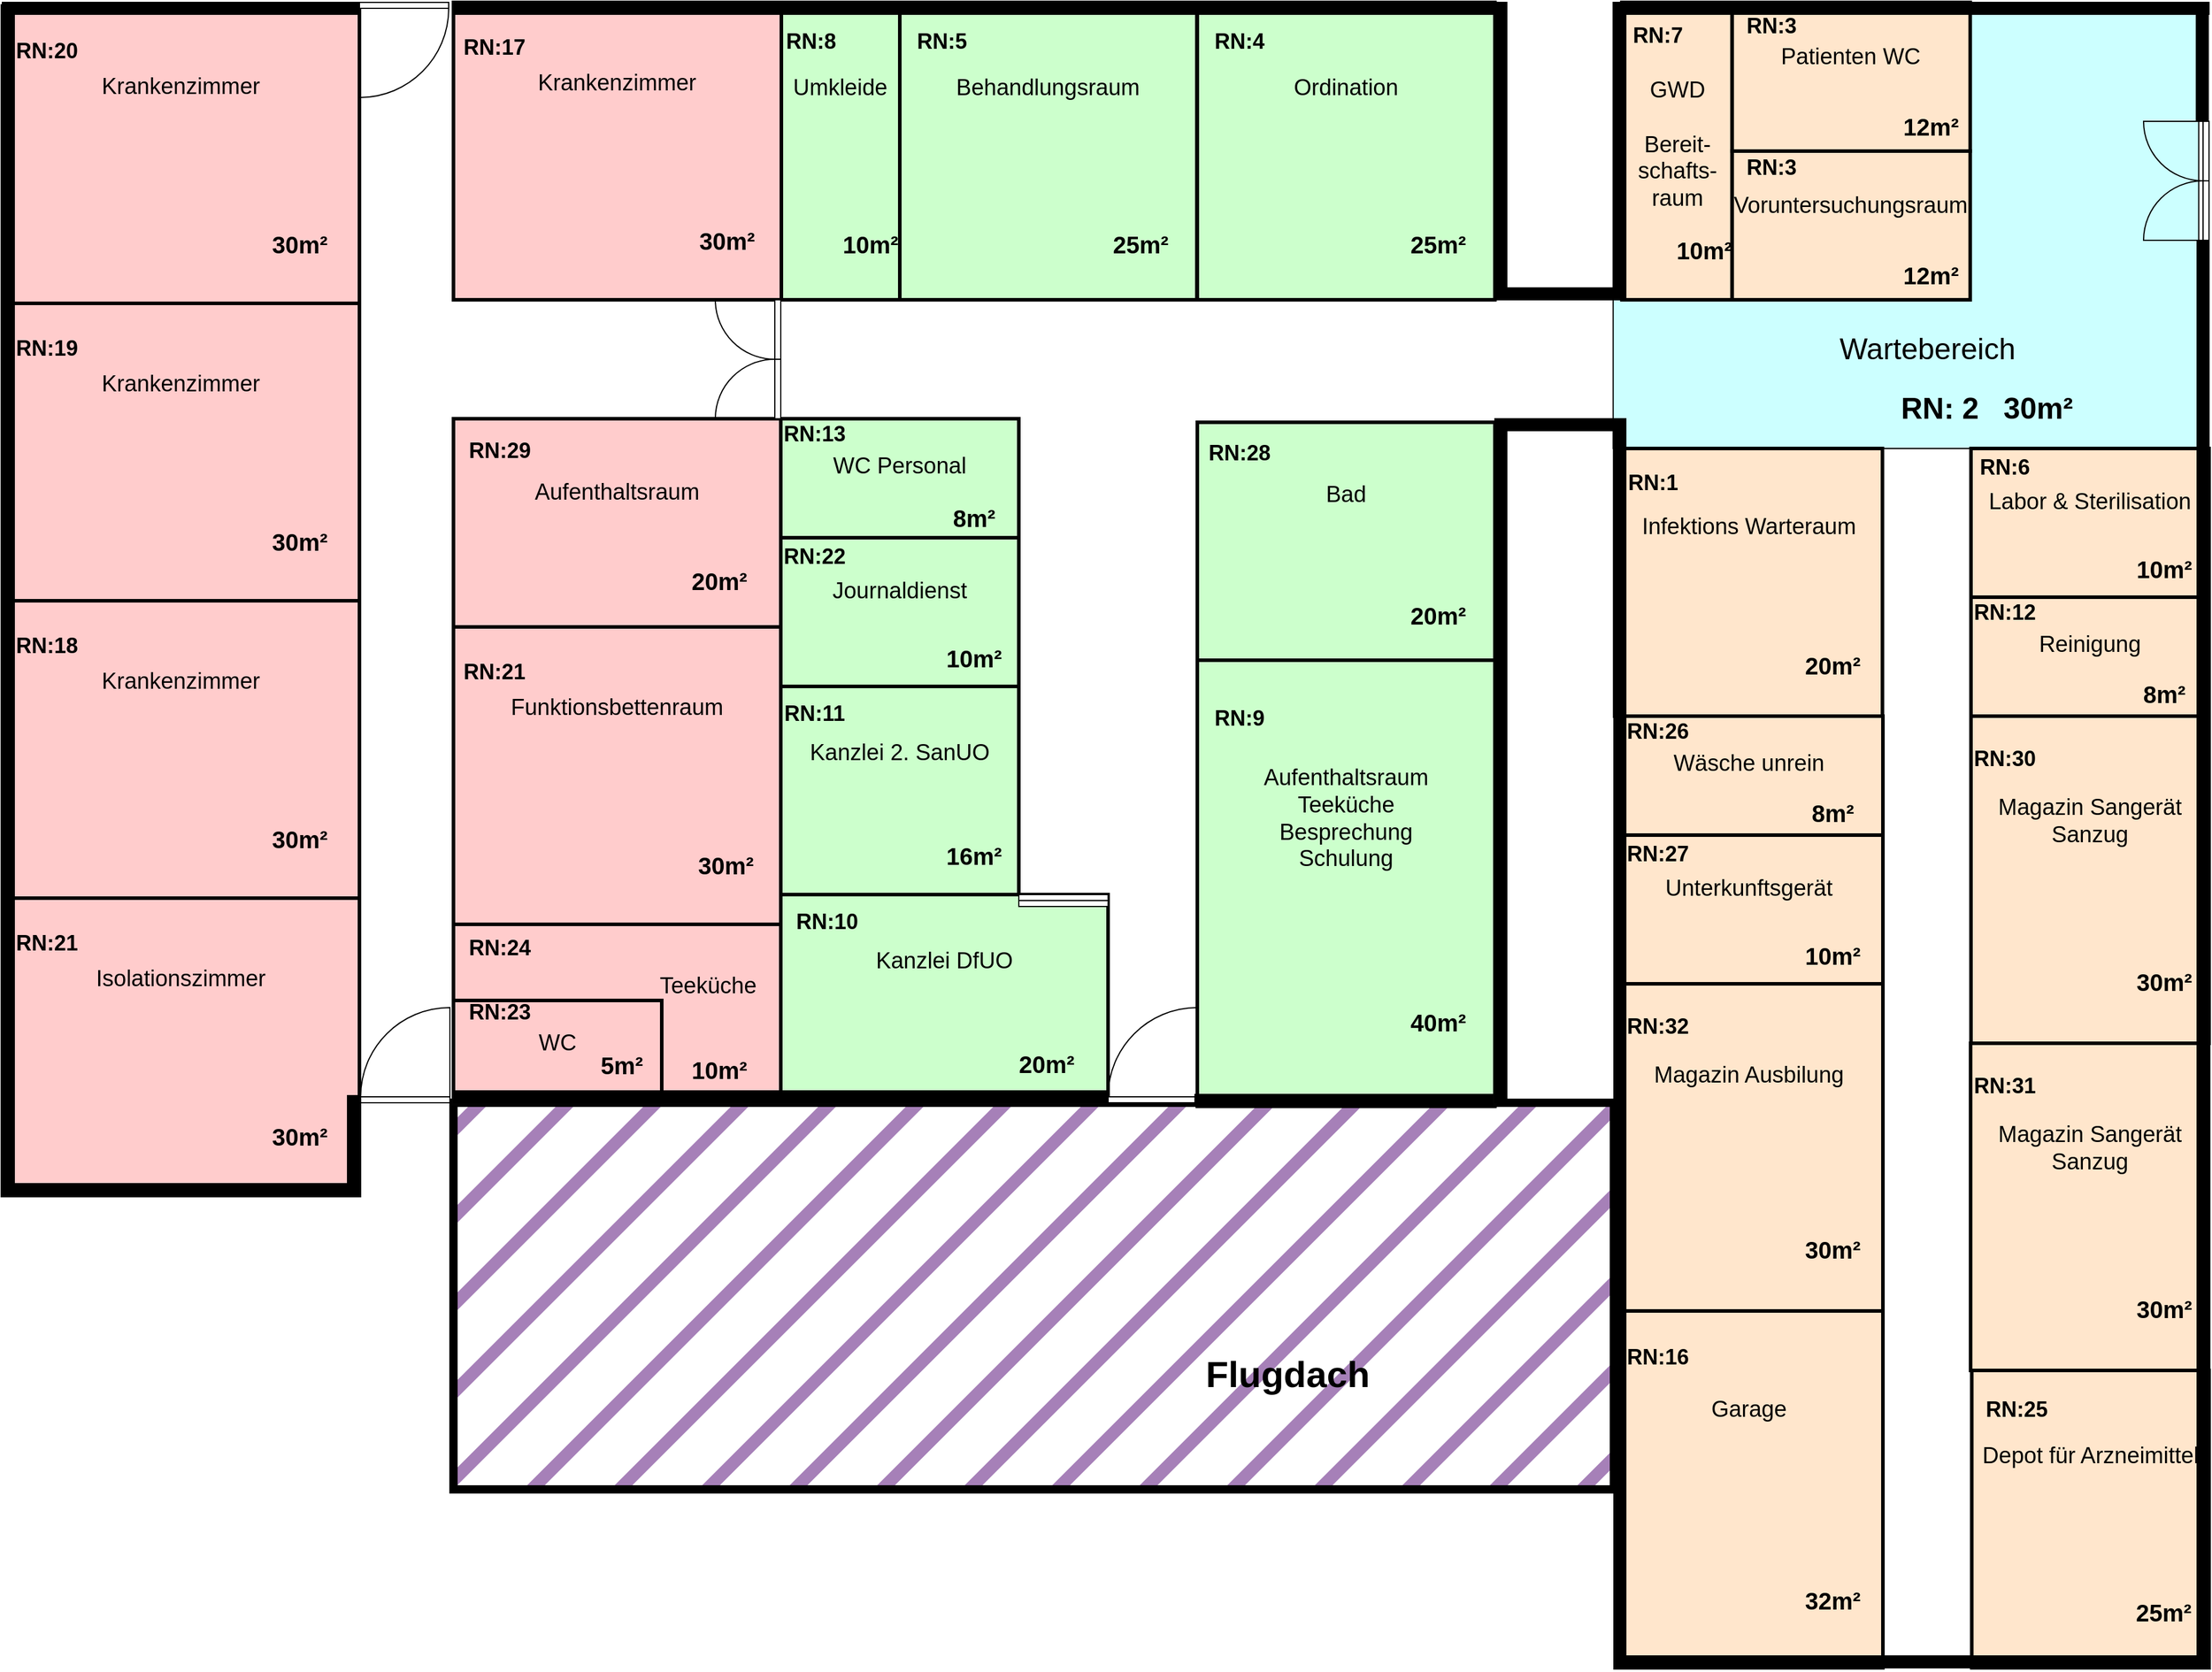 <mxfile version="20.5.3" type="github">
  <diagram name="Page-1" id="38b20595-45e3-9b7f-d5ca-b57f44c5b66d">
    <mxGraphModel dx="5496" dy="2331" grid="1" gridSize="25" guides="1" tooltips="1" connect="1" arrows="1" fold="1" page="1" pageScale="1" pageWidth="1654" pageHeight="1169" math="0" shadow="0">
      <root>
        <mxCell id="0" />
        <mxCell id="1" parent="0" />
        <mxCell id="RjAbN3yXcOrOpelT3g5U-35" value="" style="group" parent="1" vertex="1" connectable="0">
          <mxGeometry x="-600.66" y="-100" width="500" height="375" as="geometry" />
        </mxCell>
        <mxCell id="kaSYq1DVyaRBqUA8F0u4-3" value="" style="group" vertex="1" connectable="0" parent="RjAbN3yXcOrOpelT3g5U-35">
          <mxGeometry width="492" height="375" as="geometry" />
        </mxCell>
        <mxCell id="RjAbN3yXcOrOpelT3g5U-33" value="" style="rounded=0;whiteSpace=wrap;html=1;fillStyle=solid;fillColor=#CCFFFF;gradientColor=none;" parent="kaSYq1DVyaRBqUA8F0u4-3" vertex="1">
          <mxGeometry width="492" height="375" as="geometry" />
        </mxCell>
        <mxCell id="RjAbN3yXcOrOpelT3g5U-34" value="Wartebereich" style="text;html=1;strokeColor=none;fillColor=none;align=center;verticalAlign=middle;whiteSpace=wrap;rounded=0;fillStyle=solid;fontSize=25;" parent="kaSYq1DVyaRBqUA8F0u4-3" vertex="1">
          <mxGeometry x="142.66" y="275" width="242.66" height="30" as="geometry" />
        </mxCell>
        <mxCell id="kaSYq1DVyaRBqUA8F0u4-2" value="RN: 2&amp;nbsp;&amp;nbsp; 30m²" style="text;html=1;strokeColor=none;fillColor=none;align=center;verticalAlign=middle;whiteSpace=wrap;rounded=0;fillStyle=solid;fontSize=25;fontStyle=1" vertex="1" parent="kaSYq1DVyaRBqUA8F0u4-3">
          <mxGeometry x="192.66" y="325" width="242.66" height="30" as="geometry" />
        </mxCell>
        <mxCell id="kaSYq1DVyaRBqUA8F0u4-20" value="" style="group" vertex="1" connectable="0" parent="kaSYq1DVyaRBqUA8F0u4-3">
          <mxGeometry x="7.34" width="92.66" height="250" as="geometry" />
        </mxCell>
        <mxCell id="m7lqvvpAXxHi6y3gCFo6-2" value="" style="rounded=0;whiteSpace=wrap;html=1;fillStyle=auto;strokeWidth=3;fillColor=#ffe6cc;strokeColor=#030303;container=0;" parent="kaSYq1DVyaRBqUA8F0u4-20" vertex="1">
          <mxGeometry width="92.66" height="250" as="geometry" />
        </mxCell>
        <mxCell id="RjAbN3yXcOrOpelT3g5U-36" value="" style="group" parent="kaSYq1DVyaRBqUA8F0u4-20" vertex="1" connectable="0">
          <mxGeometry width="92.66" height="250" as="geometry" />
        </mxCell>
        <mxCell id="m7lqvvpAXxHi6y3gCFo6-3" value="&lt;div&gt;GWD&lt;/div&gt;&lt;div&gt;&lt;br&gt;&lt;/div&gt;&lt;div&gt;Bereit-&lt;/div&gt;&lt;div&gt;schafts-&lt;/div&gt;&lt;div&gt;raum&lt;br&gt;&lt;/div&gt;" style="text;html=1;strokeColor=none;fillColor=none;align=center;verticalAlign=top;whiteSpace=wrap;rounded=0;fillStyle=auto;strokeWidth=3;fontSize=19;container=0;" parent="RjAbN3yXcOrOpelT3g5U-36" vertex="1">
          <mxGeometry y="55.556" width="92.66" height="138.889" as="geometry" />
        </mxCell>
        <mxCell id="m7lqvvpAXxHi6y3gCFo6-4" value="RN:7" style="text;html=1;strokeColor=none;fillColor=none;align=center;verticalAlign=middle;whiteSpace=wrap;rounded=0;fillStyle=auto;strokeWidth=3;fontSize=18;fontStyle=1;container=0;" parent="RjAbN3yXcOrOpelT3g5U-36" vertex="1">
          <mxGeometry x="7.413" width="46.33" height="55.556" as="geometry" />
        </mxCell>
        <mxCell id="m7lqvvpAXxHi6y3gCFo6-5" value="10m²" style="text;html=1;strokeColor=none;fillColor=none;align=center;verticalAlign=middle;whiteSpace=wrap;rounded=0;fillStyle=auto;strokeWidth=3;fontSize=20;fontStyle=1;container=0;" parent="RjAbN3yXcOrOpelT3g5U-36" vertex="1">
          <mxGeometry x="46.33" y="166.667" width="46.33" height="83.333" as="geometry" />
        </mxCell>
        <mxCell id="kaSYq1DVyaRBqUA8F0u4-21" value="" style="group" vertex="1" connectable="0" parent="1">
          <mxGeometry x="-500.66" y="-100" width="200" height="125" as="geometry" />
        </mxCell>
        <mxCell id="kaSYq1DVyaRBqUA8F0u4-22" value="" style="rounded=0;whiteSpace=wrap;html=1;fillStyle=auto;strokeWidth=3;fillColor=#ffe6cc;strokeColor=#030303;container=0;" vertex="1" parent="kaSYq1DVyaRBqUA8F0u4-21">
          <mxGeometry width="200" height="125" as="geometry" />
        </mxCell>
        <mxCell id="kaSYq1DVyaRBqUA8F0u4-23" value="Patienten WC" style="text;html=1;strokeColor=none;fillColor=none;align=center;verticalAlign=top;whiteSpace=wrap;rounded=0;fillStyle=auto;strokeWidth=3;fontSize=19;container=0;" vertex="1" parent="kaSYq1DVyaRBqUA8F0u4-21">
          <mxGeometry y="27.778" width="200" height="69.444" as="geometry" />
        </mxCell>
        <mxCell id="kaSYq1DVyaRBqUA8F0u4-24" value="RN:3" style="text;html=1;strokeColor=none;fillColor=none;align=center;verticalAlign=middle;whiteSpace=wrap;rounded=0;fillStyle=auto;strokeWidth=3;fontSize=18;fontStyle=1;container=0;" vertex="1" parent="kaSYq1DVyaRBqUA8F0u4-21">
          <mxGeometry y="6" width="66.667" height="27.778" as="geometry" />
        </mxCell>
        <mxCell id="kaSYq1DVyaRBqUA8F0u4-25" value="12m²" style="text;html=1;strokeColor=none;fillColor=none;align=center;verticalAlign=middle;whiteSpace=wrap;rounded=0;fillStyle=auto;strokeWidth=3;fontSize=20;fontStyle=1;container=0;" vertex="1" parent="kaSYq1DVyaRBqUA8F0u4-21">
          <mxGeometry x="133.333" y="83.333" width="66.667" height="41.667" as="geometry" />
        </mxCell>
        <mxCell id="QElfXkJachdiM2EICLBZ-1" value="" style="group" parent="1" vertex="1" connectable="0">
          <mxGeometry x="-599" y="500" width="225" height="100" as="geometry" />
        </mxCell>
        <mxCell id="QElfXkJachdiM2EICLBZ-2" value="" style="rounded=0;whiteSpace=wrap;html=1;fillStyle=auto;strokeWidth=3;fillColor=#ffe6cc;strokeColor=#030303;container=0;" parent="QElfXkJachdiM2EICLBZ-1" vertex="1">
          <mxGeometry width="225" height="100" as="geometry" />
        </mxCell>
        <mxCell id="QElfXkJachdiM2EICLBZ-3" value="Wäsche unrein" style="text;html=1;strokeColor=none;fillColor=none;align=center;verticalAlign=top;whiteSpace=wrap;rounded=0;fillStyle=auto;strokeWidth=3;fontSize=19;container=0;" parent="QElfXkJachdiM2EICLBZ-1" vertex="1">
          <mxGeometry y="21.53" width="224.63" height="55" as="geometry" />
        </mxCell>
        <mxCell id="QElfXkJachdiM2EICLBZ-4" value="RN:26" style="text;html=1;strokeColor=none;fillColor=none;align=center;verticalAlign=middle;whiteSpace=wrap;rounded=0;fillStyle=auto;strokeWidth=3;fontSize=18;fontStyle=1;container=0;" parent="QElfXkJachdiM2EICLBZ-1" vertex="1">
          <mxGeometry x="4" width="64.125" height="26" as="geometry" />
        </mxCell>
        <mxCell id="QElfXkJachdiM2EICLBZ-5" value="8m²" style="text;html=1;strokeColor=none;fillColor=none;align=center;verticalAlign=middle;whiteSpace=wrap;rounded=0;fillStyle=auto;strokeWidth=3;fontSize=20;fontStyle=1;container=0;" parent="QElfXkJachdiM2EICLBZ-1" vertex="1">
          <mxGeometry x="140.625" y="62" width="84.004" height="38" as="geometry" />
        </mxCell>
        <mxCell id="kaSYq1DVyaRBqUA8F0u4-6" value="" style="group" vertex="1" connectable="0" parent="1">
          <mxGeometry x="-599.37" y="275" width="225" height="225" as="geometry" />
        </mxCell>
        <mxCell id="m7lqvvpAXxHi6y3gCFo6-7" value="" style="rounded=0;whiteSpace=wrap;html=1;fillStyle=auto;strokeWidth=3;fillColor=#ffe6cc;strokeColor=#030303;container=0;" parent="kaSYq1DVyaRBqUA8F0u4-6" vertex="1">
          <mxGeometry width="225" height="225" as="geometry" />
        </mxCell>
        <mxCell id="m7lqvvpAXxHi6y3gCFo6-8" value="Infektions Warteraum" style="text;html=1;strokeColor=none;fillColor=none;align=center;verticalAlign=top;whiteSpace=wrap;rounded=0;fillStyle=auto;strokeWidth=3;fontSize=19;container=0;" parent="kaSYq1DVyaRBqUA8F0u4-6" vertex="1">
          <mxGeometry x="0.37" y="48.442" width="224.63" height="123.75" as="geometry" />
        </mxCell>
        <mxCell id="m7lqvvpAXxHi6y3gCFo6-9" value="RN:1" style="text;html=1;strokeColor=none;fillColor=none;align=center;verticalAlign=middle;whiteSpace=wrap;rounded=0;fillStyle=auto;strokeWidth=3;fontSize=18;fontStyle=1;container=0;" parent="kaSYq1DVyaRBqUA8F0u4-6" vertex="1">
          <mxGeometry x="0.37" width="64.125" height="58.5" as="geometry" />
        </mxCell>
        <mxCell id="m7lqvvpAXxHi6y3gCFo6-10" value="20m²" style="text;html=1;strokeColor=none;fillColor=none;align=center;verticalAlign=middle;whiteSpace=wrap;rounded=0;fillStyle=auto;strokeWidth=3;fontSize=20;fontStyle=1;container=0;" parent="kaSYq1DVyaRBqUA8F0u4-6" vertex="1">
          <mxGeometry x="140.995" y="139.5" width="84.004" height="85.5" as="geometry" />
        </mxCell>
        <mxCell id="kaSYq1DVyaRBqUA8F0u4-1" value="" style="group" vertex="1" connectable="0" parent="1">
          <mxGeometry x="-1575" y="825" width="975" height="325" as="geometry" />
        </mxCell>
        <mxCell id="RjAbN3yXcOrOpelT3g5U-38" value="" style="rounded=0;whiteSpace=wrap;html=1;fillStyle=hatch;fontSize=25;fillColor=#A680B8;gradientColor=none;strokeWidth=7;" parent="kaSYq1DVyaRBqUA8F0u4-1" vertex="1">
          <mxGeometry width="975" height="325" as="geometry" />
        </mxCell>
        <mxCell id="RjAbN3yXcOrOpelT3g5U-39" value="Flugdach" style="text;html=1;strokeColor=none;fillColor=none;align=center;verticalAlign=middle;whiteSpace=wrap;rounded=0;fillStyle=hatch;strokeWidth=7;fontSize=31;fontStyle=1" parent="kaSYq1DVyaRBqUA8F0u4-1" vertex="1">
          <mxGeometry x="658.821" y="208.929" width="83.571" height="37.143" as="geometry" />
        </mxCell>
        <mxCell id="m7lqvvpAXxHi6y3gCFo6-11" value="" style="group" parent="1" vertex="1" connectable="0">
          <mxGeometry x="-300" y="275" width="200" height="125" as="geometry" />
        </mxCell>
        <mxCell id="m7lqvvpAXxHi6y3gCFo6-12" value="" style="rounded=0;whiteSpace=wrap;html=1;fillStyle=auto;strokeWidth=3;fillColor=#ffe6cc;strokeColor=#030303;container=0;" parent="m7lqvvpAXxHi6y3gCFo6-11" vertex="1">
          <mxGeometry width="200" height="125" as="geometry" />
        </mxCell>
        <mxCell id="m7lqvvpAXxHi6y3gCFo6-13" value="Labor &amp;amp; Sterilisation" style="text;html=1;strokeColor=none;fillColor=none;align=center;verticalAlign=top;whiteSpace=wrap;rounded=0;fillStyle=auto;strokeWidth=3;fontSize=19;container=0;" parent="m7lqvvpAXxHi6y3gCFo6-11" vertex="1">
          <mxGeometry y="26.913" width="199.671" height="68.75" as="geometry" />
        </mxCell>
        <mxCell id="m7lqvvpAXxHi6y3gCFo6-14" value="RN:6" style="text;html=1;strokeColor=none;fillColor=none;align=center;verticalAlign=middle;whiteSpace=wrap;rounded=0;fillStyle=auto;strokeWidth=3;fontSize=18;fontStyle=1;container=0;" parent="m7lqvvpAXxHi6y3gCFo6-11" vertex="1">
          <mxGeometry width="57.0" height="32.5" as="geometry" />
        </mxCell>
        <mxCell id="m7lqvvpAXxHi6y3gCFo6-15" value="10m²" style="text;html=1;strokeColor=none;fillColor=none;align=center;verticalAlign=middle;whiteSpace=wrap;rounded=0;fillStyle=auto;strokeWidth=3;fontSize=20;fontStyle=1;container=0;" parent="m7lqvvpAXxHi6y3gCFo6-11" vertex="1">
          <mxGeometry x="125" y="77.5" width="74.67" height="47.5" as="geometry" />
        </mxCell>
        <mxCell id="m7lqvvpAXxHi6y3gCFo6-16" value="" style="group" parent="1" vertex="1" connectable="0">
          <mxGeometry x="-1200" y="-100" width="249.59" height="250" as="geometry" />
        </mxCell>
        <mxCell id="m7lqvvpAXxHi6y3gCFo6-17" value="" style="rounded=0;whiteSpace=wrap;html=1;fillStyle=auto;strokeWidth=3;fillColor=#CCFFCC;strokeColor=#030303;container=0;" parent="m7lqvvpAXxHi6y3gCFo6-16" vertex="1">
          <mxGeometry width="249.59" height="250" as="geometry" />
        </mxCell>
        <mxCell id="m7lqvvpAXxHi6y3gCFo6-18" value="&lt;div style=&quot;font-size: 19px;&quot;&gt;Behandlungsraum&lt;/div&gt;&lt;div style=&quot;font-size: 19px;&quot;&gt;&lt;br&gt;&lt;/div&gt;" style="text;html=1;strokeColor=none;fillColor=none;align=center;verticalAlign=top;whiteSpace=wrap;rounded=0;fillStyle=auto;strokeWidth=3;fontSize=19;container=0;" parent="m7lqvvpAXxHi6y3gCFo6-16" vertex="1">
          <mxGeometry y="53.825" width="249.179" height="137.5" as="geometry" />
        </mxCell>
        <mxCell id="m7lqvvpAXxHi6y3gCFo6-19" value="&lt;div&gt;RN:5&lt;/div&gt;" style="text;html=1;strokeColor=none;fillColor=none;align=center;verticalAlign=middle;whiteSpace=wrap;rounded=0;fillStyle=auto;strokeWidth=3;fontSize=18;fontStyle=1;container=0;" parent="m7lqvvpAXxHi6y3gCFo6-16" vertex="1">
          <mxGeometry width="71.133" height="65" as="geometry" />
        </mxCell>
        <mxCell id="m7lqvvpAXxHi6y3gCFo6-20" value="25m²" style="text;html=1;strokeColor=none;fillColor=none;align=center;verticalAlign=middle;whiteSpace=wrap;rounded=0;fillStyle=auto;strokeWidth=3;fontSize=20;fontStyle=1;container=0;" parent="m7lqvvpAXxHi6y3gCFo6-16" vertex="1">
          <mxGeometry x="155.994" y="155" width="93.184" height="95.0" as="geometry" />
        </mxCell>
        <mxCell id="m7lqvvpAXxHi6y3gCFo6-23" value="" style="group" parent="1" vertex="1" connectable="0">
          <mxGeometry x="-950" y="453" width="250" height="375" as="geometry" />
        </mxCell>
        <mxCell id="m7lqvvpAXxHi6y3gCFo6-24" value="" style="rounded=0;whiteSpace=wrap;html=1;fillStyle=auto;strokeWidth=3;fillColor=#CCFFCC;strokeColor=#030303;container=0;" parent="m7lqvvpAXxHi6y3gCFo6-23" vertex="1">
          <mxGeometry width="250" height="375.0" as="geometry" />
        </mxCell>
        <mxCell id="m7lqvvpAXxHi6y3gCFo6-25" value="&lt;div&gt;Aufenthaltsraum&lt;/div&gt;&lt;div&gt;Teeküche&lt;/div&gt;&lt;div&gt;Besprechung&lt;/div&gt;&lt;div&gt;Schulung&lt;br&gt;&lt;/div&gt;" style="text;html=1;strokeColor=none;fillColor=none;align=center;verticalAlign=top;whiteSpace=wrap;rounded=0;fillStyle=auto;strokeWidth=3;fontSize=19;container=0;" parent="m7lqvvpAXxHi6y3gCFo6-23" vertex="1">
          <mxGeometry y="80.738" width="249.588" height="206.25" as="geometry" />
        </mxCell>
        <mxCell id="m7lqvvpAXxHi6y3gCFo6-26" value="RN:9" style="text;html=1;strokeColor=none;fillColor=none;align=center;verticalAlign=middle;whiteSpace=wrap;rounded=0;fillStyle=auto;strokeWidth=3;fontSize=18;fontStyle=1;container=0;" parent="m7lqvvpAXxHi6y3gCFo6-23" vertex="1">
          <mxGeometry width="71.25" height="97.5" as="geometry" />
        </mxCell>
        <mxCell id="m7lqvvpAXxHi6y3gCFo6-27" value="40m²" style="text;html=1;strokeColor=none;fillColor=none;align=center;verticalAlign=middle;whiteSpace=wrap;rounded=0;fillStyle=auto;strokeWidth=3;fontSize=20;fontStyle=1;container=0;" parent="m7lqvvpAXxHi6y3gCFo6-23" vertex="1">
          <mxGeometry x="156.25" y="232.5" width="93.337" height="142.5" as="geometry" />
        </mxCell>
        <mxCell id="m7lqvvpAXxHi6y3gCFo6-28" value="" style="group" parent="1" vertex="1" connectable="0">
          <mxGeometry x="-950" y="-100" width="250" height="250" as="geometry" />
        </mxCell>
        <mxCell id="m7lqvvpAXxHi6y3gCFo6-29" value="" style="rounded=0;whiteSpace=wrap;html=1;fillStyle=auto;strokeWidth=3;fillColor=#CCFFCC;strokeColor=#030303;container=0;" parent="m7lqvvpAXxHi6y3gCFo6-28" vertex="1">
          <mxGeometry width="250" height="250" as="geometry" />
        </mxCell>
        <mxCell id="m7lqvvpAXxHi6y3gCFo6-30" value="Ordination" style="text;html=1;strokeColor=none;fillColor=none;align=center;verticalAlign=top;whiteSpace=wrap;rounded=0;fillStyle=auto;strokeWidth=3;fontSize=19;container=0;" parent="m7lqvvpAXxHi6y3gCFo6-28" vertex="1">
          <mxGeometry y="53.825" width="249.588" height="137.5" as="geometry" />
        </mxCell>
        <mxCell id="m7lqvvpAXxHi6y3gCFo6-31" value="&lt;div&gt;RN:4&lt;/div&gt;" style="text;html=1;strokeColor=none;fillColor=none;align=center;verticalAlign=middle;whiteSpace=wrap;rounded=0;fillStyle=auto;strokeWidth=3;fontSize=18;fontStyle=1;container=0;" parent="m7lqvvpAXxHi6y3gCFo6-28" vertex="1">
          <mxGeometry width="71.25" height="65.0" as="geometry" />
        </mxCell>
        <mxCell id="m7lqvvpAXxHi6y3gCFo6-32" value="25m²" style="text;html=1;strokeColor=none;fillColor=none;align=center;verticalAlign=middle;whiteSpace=wrap;rounded=0;fillStyle=auto;strokeWidth=3;fontSize=20;fontStyle=1;container=0;" parent="m7lqvvpAXxHi6y3gCFo6-28" vertex="1">
          <mxGeometry x="156.25" y="155.0" width="93.337" height="95.0" as="geometry" />
        </mxCell>
        <mxCell id="m7lqvvpAXxHi6y3gCFo6-34" value="" style="group" parent="1" vertex="1" connectable="0">
          <mxGeometry x="-950" y="253" width="250" height="200" as="geometry" />
        </mxCell>
        <mxCell id="m7lqvvpAXxHi6y3gCFo6-35" value="" style="rounded=0;whiteSpace=wrap;html=1;fillStyle=auto;strokeWidth=3;fillColor=#CCFFCC;strokeColor=#030303;container=0;" parent="m7lqvvpAXxHi6y3gCFo6-34" vertex="1">
          <mxGeometry width="250" height="200" as="geometry" />
        </mxCell>
        <mxCell id="m7lqvvpAXxHi6y3gCFo6-36" value="Bad" style="text;html=1;strokeColor=none;fillColor=none;align=center;verticalAlign=top;whiteSpace=wrap;rounded=0;fillStyle=auto;strokeWidth=3;fontSize=19;container=0;" parent="m7lqvvpAXxHi6y3gCFo6-34" vertex="1">
          <mxGeometry y="43.06" width="249.588" height="110" as="geometry" />
        </mxCell>
        <mxCell id="m7lqvvpAXxHi6y3gCFo6-37" value="RN:28" style="text;html=1;strokeColor=none;fillColor=none;align=center;verticalAlign=middle;whiteSpace=wrap;rounded=0;fillStyle=auto;strokeWidth=3;fontSize=18;fontStyle=1;container=0;" parent="m7lqvvpAXxHi6y3gCFo6-34" vertex="1">
          <mxGeometry width="71.25" height="52" as="geometry" />
        </mxCell>
        <mxCell id="m7lqvvpAXxHi6y3gCFo6-38" value="20m²" style="text;html=1;strokeColor=none;fillColor=none;align=center;verticalAlign=middle;whiteSpace=wrap;rounded=0;fillStyle=auto;strokeWidth=3;fontSize=20;fontStyle=1;container=0;" parent="m7lqvvpAXxHi6y3gCFo6-34" vertex="1">
          <mxGeometry x="156.25" y="124" width="93.338" height="76" as="geometry" />
        </mxCell>
        <mxCell id="m7lqvvpAXxHi6y3gCFo6-39" value="" style="group;fillColor=none;" parent="1" vertex="1" connectable="0">
          <mxGeometry x="-1300" y="250" width="200" height="103" as="geometry" />
        </mxCell>
        <mxCell id="m7lqvvpAXxHi6y3gCFo6-40" value="" style="rounded=0;whiteSpace=wrap;html=1;fillStyle=auto;strokeWidth=3;fillColor=#CCFFCC;strokeColor=#030303;container=0;" parent="m7lqvvpAXxHi6y3gCFo6-39" vertex="1">
          <mxGeometry width="200" height="103" as="geometry" />
        </mxCell>
        <mxCell id="m7lqvvpAXxHi6y3gCFo6-41" value="WC Personal" style="text;html=1;strokeColor=none;fillColor=none;align=center;verticalAlign=top;whiteSpace=wrap;rounded=0;fillStyle=auto;strokeWidth=3;fontSize=19;container=0;" parent="m7lqvvpAXxHi6y3gCFo6-39" vertex="1">
          <mxGeometry y="22.176" width="199.671" height="56.65" as="geometry" />
        </mxCell>
        <mxCell id="m7lqvvpAXxHi6y3gCFo6-42" value="RN:13" style="text;html=1;strokeColor=none;fillColor=none;align=center;verticalAlign=middle;whiteSpace=wrap;rounded=0;fillStyle=auto;strokeWidth=3;fontSize=18;fontStyle=1;container=0;" parent="m7lqvvpAXxHi6y3gCFo6-39" vertex="1">
          <mxGeometry width="57" height="26.78" as="geometry" />
        </mxCell>
        <mxCell id="m7lqvvpAXxHi6y3gCFo6-43" value="8m²" style="text;html=1;strokeColor=none;fillColor=none;align=center;verticalAlign=middle;whiteSpace=wrap;rounded=0;fillStyle=auto;strokeWidth=3;fontSize=20;fontStyle=1;container=0;" parent="m7lqvvpAXxHi6y3gCFo6-39" vertex="1">
          <mxGeometry x="125" y="63.86" width="74.67" height="39.14" as="geometry" />
        </mxCell>
        <mxCell id="m7lqvvpAXxHi6y3gCFo6-45" value="" style="group" parent="1" vertex="1" connectable="0">
          <mxGeometry x="-1300" y="-100" width="100" height="250" as="geometry" />
        </mxCell>
        <mxCell id="m7lqvvpAXxHi6y3gCFo6-46" value="" style="rounded=0;whiteSpace=wrap;html=1;fillStyle=auto;strokeWidth=3;fillColor=#CCFFCC;strokeColor=#030303;container=0;" parent="m7lqvvpAXxHi6y3gCFo6-45" vertex="1">
          <mxGeometry width="100" height="250" as="geometry" />
        </mxCell>
        <mxCell id="m7lqvvpAXxHi6y3gCFo6-47" value="Umkleide" style="text;html=1;strokeColor=none;fillColor=none;align=center;verticalAlign=top;whiteSpace=wrap;rounded=0;fillStyle=auto;strokeWidth=3;fontSize=19;container=0;" parent="m7lqvvpAXxHi6y3gCFo6-45" vertex="1">
          <mxGeometry y="53.825" width="99.835" height="137.5" as="geometry" />
        </mxCell>
        <mxCell id="m7lqvvpAXxHi6y3gCFo6-48" value="RN:8" style="text;html=1;strokeColor=none;fillColor=none;align=center;verticalAlign=middle;whiteSpace=wrap;rounded=0;fillStyle=auto;strokeWidth=3;fontSize=18;fontStyle=1;container=0;" parent="m7lqvvpAXxHi6y3gCFo6-45" vertex="1">
          <mxGeometry x="11" width="28.5" height="65.0" as="geometry" />
        </mxCell>
        <mxCell id="m7lqvvpAXxHi6y3gCFo6-49" value="&lt;div&gt;10m²&lt;/div&gt;" style="text;html=1;strokeColor=none;fillColor=none;align=center;verticalAlign=middle;whiteSpace=wrap;rounded=0;fillStyle=auto;strokeWidth=3;fontSize=20;fontStyle=1;container=0;" parent="m7lqvvpAXxHi6y3gCFo6-45" vertex="1">
          <mxGeometry x="56.5" y="155.0" width="37.335" height="95.0" as="geometry" />
        </mxCell>
        <mxCell id="m7lqvvpAXxHi6y3gCFo6-50" value="" style="group" parent="1" vertex="1" connectable="0">
          <mxGeometry x="-1300" y="475" width="200" height="175" as="geometry" />
        </mxCell>
        <mxCell id="m7lqvvpAXxHi6y3gCFo6-51" value="" style="rounded=0;whiteSpace=wrap;html=1;fillStyle=auto;strokeWidth=3;fillColor=#CCFFCC;strokeColor=#030303;container=0;" parent="m7lqvvpAXxHi6y3gCFo6-50" vertex="1">
          <mxGeometry width="200" height="175" as="geometry" />
        </mxCell>
        <mxCell id="m7lqvvpAXxHi6y3gCFo6-52" value="Kanzlei 2. SanUO" style="text;html=1;strokeColor=none;fillColor=none;align=center;verticalAlign=top;whiteSpace=wrap;rounded=0;fillStyle=auto;strokeWidth=3;fontSize=19;container=0;" parent="m7lqvvpAXxHi6y3gCFo6-50" vertex="1">
          <mxGeometry y="37.678" width="199.671" height="96.25" as="geometry" />
        </mxCell>
        <mxCell id="m7lqvvpAXxHi6y3gCFo6-53" value="RN:11" style="text;html=1;strokeColor=none;fillColor=none;align=center;verticalAlign=middle;whiteSpace=wrap;rounded=0;fillStyle=auto;strokeWidth=3;fontSize=18;fontStyle=1;container=0;" parent="m7lqvvpAXxHi6y3gCFo6-50" vertex="1">
          <mxGeometry width="57" height="45.5" as="geometry" />
        </mxCell>
        <mxCell id="m7lqvvpAXxHi6y3gCFo6-54" value="16m²" style="text;html=1;strokeColor=none;fillColor=none;align=center;verticalAlign=middle;whiteSpace=wrap;rounded=0;fillStyle=auto;strokeWidth=3;fontSize=20;fontStyle=1;container=0;" parent="m7lqvvpAXxHi6y3gCFo6-50" vertex="1">
          <mxGeometry x="125" y="108.5" width="74.67" height="66.5" as="geometry" />
        </mxCell>
        <mxCell id="m7lqvvpAXxHi6y3gCFo6-55" value="" style="group" parent="1" vertex="1" connectable="0">
          <mxGeometry x="-1300" y="650" width="300" height="175" as="geometry" />
        </mxCell>
        <mxCell id="m7lqvvpAXxHi6y3gCFo6-56" value="" style="rounded=0;whiteSpace=wrap;html=1;fillStyle=auto;strokeWidth=3;fillColor=#CCFFCC;strokeColor=#030303;container=0;" parent="m7lqvvpAXxHi6y3gCFo6-55" vertex="1">
          <mxGeometry width="275" height="175" as="geometry" />
        </mxCell>
        <mxCell id="m7lqvvpAXxHi6y3gCFo6-57" value="Kanzlei DfUO" style="text;html=1;strokeColor=none;fillColor=none;align=center;verticalAlign=top;whiteSpace=wrap;rounded=0;fillStyle=auto;strokeWidth=3;fontSize=19;container=0;" parent="m7lqvvpAXxHi6y3gCFo6-55" vertex="1">
          <mxGeometry y="37.678" width="274.547" height="96.25" as="geometry" />
        </mxCell>
        <mxCell id="m7lqvvpAXxHi6y3gCFo6-58" value="RN:10" style="text;html=1;strokeColor=none;fillColor=none;align=center;verticalAlign=middle;whiteSpace=wrap;rounded=0;fillStyle=auto;strokeWidth=3;fontSize=18;fontStyle=1;container=0;" parent="m7lqvvpAXxHi6y3gCFo6-55" vertex="1">
          <mxGeometry width="78.375" height="45.5" as="geometry" />
        </mxCell>
        <mxCell id="m7lqvvpAXxHi6y3gCFo6-59" value="20m²" style="text;html=1;strokeColor=none;fillColor=none;align=center;verticalAlign=middle;whiteSpace=wrap;rounded=0;fillStyle=auto;strokeWidth=3;fontSize=20;fontStyle=1;container=0;" parent="m7lqvvpAXxHi6y3gCFo6-55" vertex="1">
          <mxGeometry x="171.875" y="108.5" width="102.671" height="66.5" as="geometry" />
        </mxCell>
        <mxCell id="RjAbN3yXcOrOpelT3g5U-20" value="" style="verticalLabelPosition=bottom;html=1;verticalAlign=top;align=center;shape=mxgraph.floorplan.window;" parent="m7lqvvpAXxHi6y3gCFo6-55" vertex="1">
          <mxGeometry x="200" width="75" height="10" as="geometry" />
        </mxCell>
        <mxCell id="m7lqvvpAXxHi6y3gCFo6-60" value="" style="group" parent="1" vertex="1" connectable="0">
          <mxGeometry x="-1300" y="350" width="200" height="125" as="geometry" />
        </mxCell>
        <mxCell id="m7lqvvpAXxHi6y3gCFo6-61" value="" style="rounded=0;whiteSpace=wrap;html=1;fillStyle=auto;strokeWidth=3;fillColor=#CCFFCC;strokeColor=#030303;container=0;" parent="m7lqvvpAXxHi6y3gCFo6-60" vertex="1">
          <mxGeometry width="200" height="125" as="geometry" />
        </mxCell>
        <mxCell id="m7lqvvpAXxHi6y3gCFo6-62" value="Journaldienst" style="text;html=1;strokeColor=none;fillColor=none;align=center;verticalAlign=top;whiteSpace=wrap;rounded=0;fillStyle=auto;strokeWidth=3;fontSize=19;container=0;" parent="m7lqvvpAXxHi6y3gCFo6-60" vertex="1">
          <mxGeometry y="26.913" width="199.671" height="68.75" as="geometry" />
        </mxCell>
        <mxCell id="m7lqvvpAXxHi6y3gCFo6-63" value="RN:22" style="text;html=1;strokeColor=none;fillColor=none;align=center;verticalAlign=middle;whiteSpace=wrap;rounded=0;fillStyle=auto;strokeWidth=3;fontSize=18;fontStyle=1;container=0;" parent="m7lqvvpAXxHi6y3gCFo6-60" vertex="1">
          <mxGeometry width="57" height="32.5" as="geometry" />
        </mxCell>
        <mxCell id="m7lqvvpAXxHi6y3gCFo6-64" value="10m²" style="text;html=1;strokeColor=none;fillColor=none;align=center;verticalAlign=middle;whiteSpace=wrap;rounded=0;fillStyle=auto;strokeWidth=3;fontSize=20;fontStyle=1;container=0;" parent="m7lqvvpAXxHi6y3gCFo6-60" vertex="1">
          <mxGeometry x="125" y="77.5" width="74.67" height="47.5" as="geometry" />
        </mxCell>
        <mxCell id="QElfXkJachdiM2EICLBZ-6" value="" style="group" parent="1" vertex="1" connectable="0">
          <mxGeometry x="-599" y="600" width="225" height="125" as="geometry" />
        </mxCell>
        <mxCell id="QElfXkJachdiM2EICLBZ-7" value="" style="rounded=0;whiteSpace=wrap;html=1;fillStyle=auto;strokeWidth=3;fillColor=#ffe6cc;strokeColor=#030303;container=0;" parent="QElfXkJachdiM2EICLBZ-6" vertex="1">
          <mxGeometry width="225" height="125" as="geometry" />
        </mxCell>
        <mxCell id="QElfXkJachdiM2EICLBZ-8" value="Unterkunftsgerät" style="text;html=1;strokeColor=none;fillColor=none;align=center;verticalAlign=top;whiteSpace=wrap;rounded=0;fillStyle=auto;strokeWidth=3;fontSize=19;container=0;" parent="QElfXkJachdiM2EICLBZ-6" vertex="1">
          <mxGeometry y="26.913" width="224.63" height="68.75" as="geometry" />
        </mxCell>
        <mxCell id="QElfXkJachdiM2EICLBZ-9" value="RN:27" style="text;html=1;strokeColor=none;fillColor=none;align=center;verticalAlign=middle;whiteSpace=wrap;rounded=0;fillStyle=auto;strokeWidth=3;fontSize=18;fontStyle=1;container=0;" parent="QElfXkJachdiM2EICLBZ-6" vertex="1">
          <mxGeometry x="4" width="64.125" height="32.5" as="geometry" />
        </mxCell>
        <mxCell id="QElfXkJachdiM2EICLBZ-10" value="10m²" style="text;html=1;strokeColor=none;fillColor=none;align=center;verticalAlign=middle;whiteSpace=wrap;rounded=0;fillStyle=auto;strokeWidth=3;fontSize=20;fontStyle=1;container=0;" parent="QElfXkJachdiM2EICLBZ-6" vertex="1">
          <mxGeometry x="140.625" y="77.5" width="84.004" height="47.5" as="geometry" />
        </mxCell>
        <mxCell id="QElfXkJachdiM2EICLBZ-11" value="" style="group" parent="1" vertex="1" connectable="0">
          <mxGeometry x="-599" y="725" width="225" height="275" as="geometry" />
        </mxCell>
        <mxCell id="QElfXkJachdiM2EICLBZ-12" value="" style="rounded=0;whiteSpace=wrap;html=1;fillStyle=auto;strokeWidth=3;fillColor=#ffe6cc;strokeColor=#030303;container=0;" parent="QElfXkJachdiM2EICLBZ-11" vertex="1">
          <mxGeometry width="225" height="275" as="geometry" />
        </mxCell>
        <mxCell id="QElfXkJachdiM2EICLBZ-13" value="Magazin Ausbilung" style="text;html=1;strokeColor=none;fillColor=none;align=center;verticalAlign=top;whiteSpace=wrap;rounded=0;fillStyle=auto;strokeWidth=3;fontSize=19;container=0;" parent="QElfXkJachdiM2EICLBZ-11" vertex="1">
          <mxGeometry y="59.208" width="224.63" height="151.25" as="geometry" />
        </mxCell>
        <mxCell id="QElfXkJachdiM2EICLBZ-14" value="RN:32" style="text;html=1;strokeColor=none;fillColor=none;align=center;verticalAlign=middle;whiteSpace=wrap;rounded=0;fillStyle=auto;strokeWidth=3;fontSize=18;fontStyle=1;container=0;" parent="QElfXkJachdiM2EICLBZ-11" vertex="1">
          <mxGeometry x="4" width="64.125" height="71.5" as="geometry" />
        </mxCell>
        <mxCell id="QElfXkJachdiM2EICLBZ-15" value="30m²" style="text;html=1;strokeColor=none;fillColor=none;align=center;verticalAlign=middle;whiteSpace=wrap;rounded=0;fillStyle=auto;strokeWidth=3;fontSize=20;fontStyle=1;container=0;" parent="QElfXkJachdiM2EICLBZ-11" vertex="1">
          <mxGeometry x="140.625" y="170.5" width="84.004" height="104.5" as="geometry" />
        </mxCell>
        <mxCell id="QElfXkJachdiM2EICLBZ-16" value="" style="group" parent="1" vertex="1" connectable="0">
          <mxGeometry x="-599" y="1000" width="225" height="300" as="geometry" />
        </mxCell>
        <mxCell id="QElfXkJachdiM2EICLBZ-17" value="" style="rounded=0;whiteSpace=wrap;html=1;fillStyle=auto;strokeWidth=3;fillColor=#ffe6cc;strokeColor=#030303;container=0;" parent="QElfXkJachdiM2EICLBZ-16" vertex="1">
          <mxGeometry width="225" height="300" as="geometry" />
        </mxCell>
        <mxCell id="QElfXkJachdiM2EICLBZ-18" value="Garage" style="text;html=1;strokeColor=none;fillColor=none;align=center;verticalAlign=top;whiteSpace=wrap;rounded=0;fillStyle=auto;strokeWidth=3;fontSize=19;container=0;" parent="QElfXkJachdiM2EICLBZ-16" vertex="1">
          <mxGeometry y="64.59" width="224.63" height="165" as="geometry" />
        </mxCell>
        <mxCell id="QElfXkJachdiM2EICLBZ-19" value="RN:16" style="text;html=1;strokeColor=none;fillColor=none;align=center;verticalAlign=middle;whiteSpace=wrap;rounded=0;fillStyle=auto;strokeWidth=3;fontSize=18;fontStyle=1;container=0;" parent="QElfXkJachdiM2EICLBZ-16" vertex="1">
          <mxGeometry x="4" width="64.125" height="78" as="geometry" />
        </mxCell>
        <mxCell id="QElfXkJachdiM2EICLBZ-20" value="32m²" style="text;html=1;strokeColor=none;fillColor=none;align=center;verticalAlign=middle;whiteSpace=wrap;rounded=0;fillStyle=auto;strokeWidth=3;fontSize=20;fontStyle=1;container=0;" parent="QElfXkJachdiM2EICLBZ-16" vertex="1">
          <mxGeometry x="140.625" y="186" width="84.004" height="114.0" as="geometry" />
        </mxCell>
        <mxCell id="Mdi7qmPaL45vFRjn11RK-1" value="" style="group" parent="1" vertex="1" connectable="0">
          <mxGeometry x="-300" y="400" width="200" height="100" as="geometry" />
        </mxCell>
        <mxCell id="Mdi7qmPaL45vFRjn11RK-2" value="" style="rounded=0;whiteSpace=wrap;html=1;fillStyle=auto;strokeWidth=3;fillColor=#ffe6cc;strokeColor=#030303;container=0;" parent="Mdi7qmPaL45vFRjn11RK-1" vertex="1">
          <mxGeometry width="200" height="100" as="geometry" />
        </mxCell>
        <mxCell id="Mdi7qmPaL45vFRjn11RK-3" value="Reinigung" style="text;html=1;strokeColor=none;fillColor=none;align=center;verticalAlign=top;whiteSpace=wrap;rounded=0;fillStyle=auto;strokeWidth=3;fontSize=19;container=0;" parent="Mdi7qmPaL45vFRjn11RK-1" vertex="1">
          <mxGeometry y="21.53" width="199.671" height="55" as="geometry" />
        </mxCell>
        <mxCell id="Mdi7qmPaL45vFRjn11RK-4" value="RN:12" style="text;html=1;strokeColor=none;fillColor=none;align=center;verticalAlign=middle;whiteSpace=wrap;rounded=0;fillStyle=auto;strokeWidth=3;fontSize=18;fontStyle=1;container=0;" parent="Mdi7qmPaL45vFRjn11RK-1" vertex="1">
          <mxGeometry width="57.0" height="26" as="geometry" />
        </mxCell>
        <mxCell id="Mdi7qmPaL45vFRjn11RK-5" value="8m²" style="text;html=1;strokeColor=none;fillColor=none;align=center;verticalAlign=middle;whiteSpace=wrap;rounded=0;fillStyle=auto;strokeWidth=3;fontSize=20;fontStyle=1;container=0;" parent="Mdi7qmPaL45vFRjn11RK-1" vertex="1">
          <mxGeometry x="125" y="62" width="74.67" height="38" as="geometry" />
        </mxCell>
        <mxCell id="Mdi7qmPaL45vFRjn11RK-6" value="" style="group" parent="1" vertex="1" connectable="0">
          <mxGeometry x="-300" y="500" width="200" height="275" as="geometry" />
        </mxCell>
        <mxCell id="Mdi7qmPaL45vFRjn11RK-7" value="" style="rounded=0;whiteSpace=wrap;html=1;fillStyle=auto;strokeWidth=3;fillColor=#ffe6cc;strokeColor=#030303;container=0;" parent="Mdi7qmPaL45vFRjn11RK-6" vertex="1">
          <mxGeometry width="200" height="275" as="geometry" />
        </mxCell>
        <mxCell id="Mdi7qmPaL45vFRjn11RK-8" value="Magazin Sangerät&lt;br&gt;Sanzug" style="text;html=1;strokeColor=none;fillColor=none;align=center;verticalAlign=top;whiteSpace=wrap;rounded=0;fillStyle=auto;strokeWidth=3;fontSize=19;container=0;" parent="Mdi7qmPaL45vFRjn11RK-6" vertex="1">
          <mxGeometry y="59.208" width="199.671" height="151.25" as="geometry" />
        </mxCell>
        <mxCell id="Mdi7qmPaL45vFRjn11RK-9" value="RN:30" style="text;html=1;strokeColor=none;fillColor=none;align=center;verticalAlign=middle;whiteSpace=wrap;rounded=0;fillStyle=auto;strokeWidth=3;fontSize=18;fontStyle=1;container=0;" parent="Mdi7qmPaL45vFRjn11RK-6" vertex="1">
          <mxGeometry width="57" height="71.5" as="geometry" />
        </mxCell>
        <mxCell id="Mdi7qmPaL45vFRjn11RK-10" value="30m²" style="text;html=1;strokeColor=none;fillColor=none;align=center;verticalAlign=middle;whiteSpace=wrap;rounded=0;fillStyle=auto;strokeWidth=3;fontSize=20;fontStyle=1;container=0;" parent="Mdi7qmPaL45vFRjn11RK-6" vertex="1">
          <mxGeometry x="125" y="170.5" width="74.67" height="104.5" as="geometry" />
        </mxCell>
        <mxCell id="Mdi7qmPaL45vFRjn11RK-11" value="" style="group" parent="1" vertex="1" connectable="0">
          <mxGeometry x="-300.33" y="775" width="200" height="275" as="geometry" />
        </mxCell>
        <mxCell id="Mdi7qmPaL45vFRjn11RK-12" value="" style="rounded=0;whiteSpace=wrap;html=1;fillStyle=auto;strokeWidth=3;fillColor=#ffe6cc;strokeColor=#030303;container=0;" parent="Mdi7qmPaL45vFRjn11RK-11" vertex="1">
          <mxGeometry width="200" height="275" as="geometry" />
        </mxCell>
        <mxCell id="Mdi7qmPaL45vFRjn11RK-13" value="Magazin Sangerät&lt;br&gt;Sanzug" style="text;html=1;strokeColor=none;fillColor=none;align=center;verticalAlign=top;whiteSpace=wrap;rounded=0;fillStyle=auto;strokeWidth=3;fontSize=19;container=0;" parent="Mdi7qmPaL45vFRjn11RK-11" vertex="1">
          <mxGeometry y="59.208" width="199.671" height="151.25" as="geometry" />
        </mxCell>
        <mxCell id="Mdi7qmPaL45vFRjn11RK-14" value="RN:31" style="text;html=1;strokeColor=none;fillColor=none;align=center;verticalAlign=middle;whiteSpace=wrap;rounded=0;fillStyle=auto;strokeWidth=3;fontSize=18;fontStyle=1;container=0;" parent="Mdi7qmPaL45vFRjn11RK-11" vertex="1">
          <mxGeometry width="57" height="71.5" as="geometry" />
        </mxCell>
        <mxCell id="Mdi7qmPaL45vFRjn11RK-15" value="30m²" style="text;html=1;strokeColor=none;fillColor=none;align=center;verticalAlign=middle;whiteSpace=wrap;rounded=0;fillStyle=auto;strokeWidth=3;fontSize=20;fontStyle=1;container=0;" parent="Mdi7qmPaL45vFRjn11RK-11" vertex="1">
          <mxGeometry x="125" y="170.5" width="74.67" height="104.5" as="geometry" />
        </mxCell>
        <mxCell id="Mdi7qmPaL45vFRjn11RK-16" value="" style="group" parent="1" vertex="1" connectable="0">
          <mxGeometry x="-299.34" y="1050" width="199.34" height="252.5" as="geometry" />
        </mxCell>
        <mxCell id="Mdi7qmPaL45vFRjn11RK-17" value="" style="rounded=0;whiteSpace=wrap;html=1;fillStyle=auto;strokeWidth=3;fillColor=#ffe6cc;strokeColor=#030303;container=0;" parent="Mdi7qmPaL45vFRjn11RK-16" vertex="1">
          <mxGeometry width="199.34" height="250" as="geometry" />
        </mxCell>
        <mxCell id="Mdi7qmPaL45vFRjn11RK-18" value="Depot für Arzneimittel" style="text;html=1;strokeColor=none;fillColor=none;align=center;verticalAlign=top;whiteSpace=wrap;rounded=0;fillStyle=auto;strokeWidth=3;fontSize=19;container=0;" parent="Mdi7qmPaL45vFRjn11RK-16" vertex="1">
          <mxGeometry y="53.825" width="199.012" height="137.5" as="geometry" />
        </mxCell>
        <mxCell id="Mdi7qmPaL45vFRjn11RK-19" value="RN:25" style="text;html=1;strokeColor=none;fillColor=none;align=center;verticalAlign=middle;whiteSpace=wrap;rounded=0;fillStyle=auto;strokeWidth=3;fontSize=18;fontStyle=1;container=0;" parent="Mdi7qmPaL45vFRjn11RK-16" vertex="1">
          <mxGeometry width="75" height="65" as="geometry" />
        </mxCell>
        <mxCell id="Mdi7qmPaL45vFRjn11RK-20" value="25m²" style="text;html=1;strokeColor=none;fillColor=none;align=center;verticalAlign=middle;whiteSpace=wrap;rounded=0;fillStyle=auto;strokeWidth=3;fontSize=20;fontStyle=1;container=0;" parent="Mdi7qmPaL45vFRjn11RK-16" vertex="1">
          <mxGeometry x="124.588" y="155" width="74.424" height="95" as="geometry" />
        </mxCell>
        <mxCell id="RjAbN3yXcOrOpelT3g5U-18" value="" style="verticalLabelPosition=bottom;html=1;verticalAlign=top;align=center;shape=mxgraph.floorplan.wall;fillColor=strokeColor;direction=south;" parent="Mdi7qmPaL45vFRjn11RK-16" vertex="1">
          <mxGeometry x="200" y="150" height="100" as="geometry" />
        </mxCell>
        <mxCell id="RjAbN3yXcOrOpelT3g5U-4" value="" style="group" parent="1" vertex="1" connectable="0">
          <mxGeometry x="-1954" y="653" width="300" height="250" as="geometry" />
        </mxCell>
        <mxCell id="kLAfsLhZ7NUl52Y6dNVA-22" value="" style="rounded=0;whiteSpace=wrap;html=1;fillStyle=auto;strokeWidth=3;fillColor=#FFCCCC;strokeColor=#030303;container=0;" parent="RjAbN3yXcOrOpelT3g5U-4" vertex="1">
          <mxGeometry width="300" height="250" as="geometry" />
        </mxCell>
        <mxCell id="kLAfsLhZ7NUl52Y6dNVA-23" value="Isolationszimmer" style="text;html=1;strokeColor=none;fillColor=none;align=center;verticalAlign=top;whiteSpace=wrap;rounded=0;fillStyle=auto;strokeWidth=3;fontSize=19;container=0;" parent="RjAbN3yXcOrOpelT3g5U-4" vertex="1">
          <mxGeometry y="50" width="300" height="150" as="geometry" />
        </mxCell>
        <mxCell id="kLAfsLhZ7NUl52Y6dNVA-24" value="RN:21" style="text;html=1;strokeColor=none;fillColor=none;align=center;verticalAlign=middle;whiteSpace=wrap;rounded=0;fillStyle=auto;strokeWidth=3;fontSize=18;fontStyle=1;container=0;" parent="RjAbN3yXcOrOpelT3g5U-4" vertex="1">
          <mxGeometry width="75" height="75" as="geometry" />
        </mxCell>
        <mxCell id="kLAfsLhZ7NUl52Y6dNVA-25" value="30m²" style="text;html=1;strokeColor=none;fillColor=none;align=center;verticalAlign=middle;whiteSpace=wrap;rounded=0;fillStyle=auto;strokeWidth=3;fontSize=20;fontStyle=1;container=0;" parent="RjAbN3yXcOrOpelT3g5U-4" vertex="1">
          <mxGeometry x="200" y="150" width="100" height="100" as="geometry" />
        </mxCell>
        <mxCell id="RjAbN3yXcOrOpelT3g5U-28" value="" style="verticalLabelPosition=bottom;html=1;verticalAlign=top;align=center;shape=mxgraph.floorplan.wallCorner;fillColor=strokeColor;direction=west" parent="RjAbN3yXcOrOpelT3g5U-4" vertex="1">
          <mxGeometry y="166" width="300" height="84" as="geometry" />
        </mxCell>
        <mxCell id="RjAbN3yXcOrOpelT3g5U-5" value="" style="group" parent="1" vertex="1" connectable="0">
          <mxGeometry x="-1954" y="153" width="300" height="250" as="geometry" />
        </mxCell>
        <mxCell id="kLAfsLhZ7NUl52Y6dNVA-7" value="" style="rounded=0;whiteSpace=wrap;html=1;fillStyle=auto;strokeWidth=3;fillColor=#FFCCCC;strokeColor=#030303;container=0;" parent="RjAbN3yXcOrOpelT3g5U-5" vertex="1">
          <mxGeometry width="300" height="250" as="geometry" />
        </mxCell>
        <mxCell id="kLAfsLhZ7NUl52Y6dNVA-8" value="Krankenzimmer" style="text;html=1;strokeColor=none;fillColor=none;align=center;verticalAlign=top;whiteSpace=wrap;rounded=0;fillStyle=auto;strokeWidth=3;fontSize=19;container=0;" parent="RjAbN3yXcOrOpelT3g5U-5" vertex="1">
          <mxGeometry y="50" width="300" height="150" as="geometry" />
        </mxCell>
        <mxCell id="kLAfsLhZ7NUl52Y6dNVA-9" value="RN:19" style="text;html=1;strokeColor=none;fillColor=none;align=center;verticalAlign=middle;whiteSpace=wrap;rounded=0;fillStyle=auto;strokeWidth=3;fontSize=18;fontStyle=1;container=0;" parent="RjAbN3yXcOrOpelT3g5U-5" vertex="1">
          <mxGeometry width="75" height="75" as="geometry" />
        </mxCell>
        <mxCell id="kLAfsLhZ7NUl52Y6dNVA-10" value="30m²" style="text;html=1;strokeColor=none;fillColor=none;align=center;verticalAlign=middle;whiteSpace=wrap;rounded=0;fillStyle=auto;strokeWidth=3;fontSize=20;fontStyle=1;container=0;" parent="RjAbN3yXcOrOpelT3g5U-5" vertex="1">
          <mxGeometry x="200" y="150" width="100" height="100" as="geometry" />
        </mxCell>
        <mxCell id="RjAbN3yXcOrOpelT3g5U-6" value="" style="group" parent="1" vertex="1" connectable="0">
          <mxGeometry x="-1954" y="-97" width="300" height="250" as="geometry" />
        </mxCell>
        <mxCell id="kLAfsLhZ7NUl52Y6dNVA-12" value="" style="rounded=0;whiteSpace=wrap;html=1;fillStyle=auto;strokeWidth=3;fillColor=#FFCCCC;strokeColor=#030303;container=0;" parent="RjAbN3yXcOrOpelT3g5U-6" vertex="1">
          <mxGeometry width="300" height="250" as="geometry" />
        </mxCell>
        <mxCell id="kLAfsLhZ7NUl52Y6dNVA-13" value="Krankenzimmer" style="text;html=1;strokeColor=none;fillColor=none;align=center;verticalAlign=top;whiteSpace=wrap;rounded=0;fillStyle=auto;strokeWidth=3;fontSize=19;container=0;" parent="RjAbN3yXcOrOpelT3g5U-6" vertex="1">
          <mxGeometry y="50" width="300" height="150" as="geometry" />
        </mxCell>
        <mxCell id="kLAfsLhZ7NUl52Y6dNVA-14" value="RN:20" style="text;html=1;strokeColor=none;fillColor=none;align=center;verticalAlign=middle;whiteSpace=wrap;rounded=0;fillStyle=auto;strokeWidth=3;fontSize=18;fontStyle=1;container=0;" parent="RjAbN3yXcOrOpelT3g5U-6" vertex="1">
          <mxGeometry width="75" height="75" as="geometry" />
        </mxCell>
        <mxCell id="kLAfsLhZ7NUl52Y6dNVA-15" value="30m²" style="text;html=1;strokeColor=none;fillColor=none;align=center;verticalAlign=middle;whiteSpace=wrap;rounded=0;fillStyle=auto;strokeWidth=3;fontSize=20;fontStyle=1;container=0;" parent="RjAbN3yXcOrOpelT3g5U-6" vertex="1">
          <mxGeometry x="200" y="150" width="100" height="100" as="geometry" />
        </mxCell>
        <mxCell id="RjAbN3yXcOrOpelT3g5U-7" value="" style="group" parent="1" vertex="1" connectable="0">
          <mxGeometry x="-1575" y="-100" width="275.49" height="250" as="geometry" />
        </mxCell>
        <mxCell id="kLAfsLhZ7NUl52Y6dNVA-2" value="" style="rounded=0;whiteSpace=wrap;html=1;fillStyle=auto;strokeWidth=3;fillColor=#FFCCCC;strokeColor=#030303;container=0;" parent="RjAbN3yXcOrOpelT3g5U-7" vertex="1">
          <mxGeometry width="275.49" height="250" as="geometry" />
        </mxCell>
        <mxCell id="kLAfsLhZ7NUl52Y6dNVA-3" value="Krankenzimmer" style="text;html=1;strokeColor=none;fillColor=none;align=center;verticalAlign=top;whiteSpace=wrap;rounded=0;fillStyle=auto;strokeWidth=3;fontSize=19;container=0;" parent="RjAbN3yXcOrOpelT3g5U-7" vertex="1">
          <mxGeometry y="50" width="275.49" height="150" as="geometry" />
        </mxCell>
        <mxCell id="kLAfsLhZ7NUl52Y6dNVA-4" value="RN:17" style="text;html=1;strokeColor=none;fillColor=none;align=center;verticalAlign=middle;whiteSpace=wrap;rounded=0;fillStyle=auto;strokeWidth=3;fontSize=18;fontStyle=1;container=0;" parent="RjAbN3yXcOrOpelT3g5U-7" vertex="1">
          <mxGeometry width="68.873" height="75" as="geometry" />
        </mxCell>
        <mxCell id="kLAfsLhZ7NUl52Y6dNVA-5" value="30m²" style="text;html=1;strokeColor=none;fillColor=none;align=center;verticalAlign=middle;whiteSpace=wrap;rounded=0;fillStyle=auto;strokeWidth=3;fontSize=20;fontStyle=1;container=0;" parent="RjAbN3yXcOrOpelT3g5U-7" vertex="1">
          <mxGeometry x="183.66" y="150" width="91.83" height="100" as="geometry" />
        </mxCell>
        <mxCell id="RjAbN3yXcOrOpelT3g5U-8" value="" style="group" parent="1" vertex="1" connectable="0">
          <mxGeometry x="-1954" y="403" width="300" height="250" as="geometry" />
        </mxCell>
        <mxCell id="RjAbN3yXcOrOpelT3g5U-9" value="" style="rounded=0;whiteSpace=wrap;html=1;fillStyle=auto;strokeWidth=3;fillColor=#FFCCCC;strokeColor=#030303;container=0;" parent="RjAbN3yXcOrOpelT3g5U-8" vertex="1">
          <mxGeometry width="300" height="250" as="geometry" />
        </mxCell>
        <mxCell id="RjAbN3yXcOrOpelT3g5U-10" value="Krankenzimmer" style="text;html=1;strokeColor=none;fillColor=none;align=center;verticalAlign=top;whiteSpace=wrap;rounded=0;fillStyle=auto;strokeWidth=3;fontSize=19;container=0;" parent="RjAbN3yXcOrOpelT3g5U-8" vertex="1">
          <mxGeometry y="50" width="300" height="150" as="geometry" />
        </mxCell>
        <mxCell id="RjAbN3yXcOrOpelT3g5U-11" value="RN:18" style="text;html=1;strokeColor=none;fillColor=none;align=center;verticalAlign=middle;whiteSpace=wrap;rounded=0;fillStyle=auto;strokeWidth=3;fontSize=18;fontStyle=1;container=0;" parent="RjAbN3yXcOrOpelT3g5U-8" vertex="1">
          <mxGeometry width="75" height="75" as="geometry" />
        </mxCell>
        <mxCell id="RjAbN3yXcOrOpelT3g5U-12" value="30m²" style="text;html=1;strokeColor=none;fillColor=none;align=center;verticalAlign=middle;whiteSpace=wrap;rounded=0;fillStyle=auto;strokeWidth=3;fontSize=20;fontStyle=1;container=0;" parent="RjAbN3yXcOrOpelT3g5U-8" vertex="1">
          <mxGeometry x="200" y="150" width="100" height="100" as="geometry" />
        </mxCell>
        <mxCell id="RjAbN3yXcOrOpelT3g5U-2" value="" style="group" parent="1" vertex="1" connectable="0">
          <mxGeometry x="-1575" y="675" width="275" height="150" as="geometry" />
        </mxCell>
        <mxCell id="kLAfsLhZ7NUl52Y6dNVA-32" value="" style="rounded=0;whiteSpace=wrap;html=1;fillStyle=auto;strokeWidth=3;fillColor=#FFCCCC;strokeColor=#030303;container=0;" parent="RjAbN3yXcOrOpelT3g5U-2" vertex="1">
          <mxGeometry width="275" height="150" as="geometry" />
        </mxCell>
        <mxCell id="kLAfsLhZ7NUl52Y6dNVA-33" value="Teeküche" style="text;html=1;strokeColor=none;fillColor=none;align=center;verticalAlign=top;whiteSpace=wrap;rounded=0;fillStyle=auto;strokeWidth=3;fontSize=19;container=0;" parent="RjAbN3yXcOrOpelT3g5U-2" vertex="1">
          <mxGeometry x="153.21" y="33.75" width="121.79" height="82.5" as="geometry" />
        </mxCell>
        <mxCell id="kLAfsLhZ7NUl52Y6dNVA-34" value="RN:24" style="text;html=1;strokeColor=none;fillColor=none;align=center;verticalAlign=middle;whiteSpace=wrap;rounded=0;fillStyle=auto;strokeWidth=3;fontSize=18;fontStyle=1;container=0;" parent="RjAbN3yXcOrOpelT3g5U-2" vertex="1">
          <mxGeometry width="78.375" height="39" as="geometry" />
        </mxCell>
        <mxCell id="kLAfsLhZ7NUl52Y6dNVA-35" value="10m²" style="text;html=1;strokeColor=none;fillColor=none;align=center;verticalAlign=middle;whiteSpace=wrap;rounded=0;fillStyle=auto;strokeWidth=3;fontSize=20;fontStyle=1;container=0;" parent="RjAbN3yXcOrOpelT3g5U-2" vertex="1">
          <mxGeometry x="171.875" y="93" width="102.671" height="57" as="geometry" />
        </mxCell>
        <mxCell id="kaSYq1DVyaRBqUA8F0u4-13" value="" style="group" vertex="1" connectable="0" parent="RjAbN3yXcOrOpelT3g5U-2">
          <mxGeometry y="64" width="175" height="80" as="geometry" />
        </mxCell>
        <mxCell id="kaSYq1DVyaRBqUA8F0u4-7" value="" style="group;fillColor=#A680B8;container=0;" vertex="1" connectable="0" parent="kaSYq1DVyaRBqUA8F0u4-13">
          <mxGeometry width="174.999" height="80.0" as="geometry" />
        </mxCell>
        <mxCell id="kaSYq1DVyaRBqUA8F0u4-8" value="" style="rounded=0;whiteSpace=wrap;html=1;fillStyle=auto;strokeWidth=3;fillColor=#FFCCCC;strokeColor=#030303;container=0;" vertex="1" parent="kaSYq1DVyaRBqUA8F0u4-13">
          <mxGeometry width="175" height="86.957" as="geometry" />
        </mxCell>
        <mxCell id="kaSYq1DVyaRBqUA8F0u4-9" value="WC" style="text;html=1;strokeColor=none;fillColor=none;align=center;verticalAlign=top;whiteSpace=wrap;rounded=0;fillStyle=auto;strokeWidth=3;fontSize=19;container=0;" vertex="1" parent="kaSYq1DVyaRBqUA8F0u4-13">
          <mxGeometry x="0.292" y="18.006" width="174.708" height="44.0" as="geometry" />
        </mxCell>
        <mxCell id="kaSYq1DVyaRBqUA8F0u4-10" value="RN:23" style="text;html=1;strokeColor=none;fillColor=none;align=center;verticalAlign=middle;whiteSpace=wrap;rounded=0;fillStyle=auto;strokeWidth=3;fontSize=18;fontStyle=1;container=0;" vertex="1" parent="kaSYq1DVyaRBqUA8F0u4-13">
          <mxGeometry x="14.463" width="49.875" height="20.8" as="geometry" />
        </mxCell>
        <mxCell id="kaSYq1DVyaRBqUA8F0u4-11" value="5m²" style="text;html=1;strokeColor=none;fillColor=none;align=center;verticalAlign=middle;whiteSpace=wrap;rounded=0;fillStyle=auto;strokeWidth=3;fontSize=20;fontStyle=1;container=0;" vertex="1" parent="kaSYq1DVyaRBqUA8F0u4-13">
          <mxGeometry x="109.374" y="39.165" width="65.336" height="30.4" as="geometry" />
        </mxCell>
        <mxCell id="RjAbN3yXcOrOpelT3g5U-3" value="" style="group" parent="1" vertex="1" connectable="0">
          <mxGeometry x="-1575" y="425" width="275" height="250" as="geometry" />
        </mxCell>
        <mxCell id="Mdi7qmPaL45vFRjn11RK-23" value="" style="rounded=0;whiteSpace=wrap;html=1;fillStyle=auto;strokeWidth=3;fillColor=#FFCCCC;strokeColor=#030303;container=0;" parent="RjAbN3yXcOrOpelT3g5U-3" vertex="1">
          <mxGeometry width="275" height="250" as="geometry" />
        </mxCell>
        <mxCell id="Mdi7qmPaL45vFRjn11RK-24" value="Funktionsbettenraum" style="text;html=1;strokeColor=none;fillColor=none;align=center;verticalAlign=top;whiteSpace=wrap;rounded=0;fillStyle=auto;strokeWidth=3;fontSize=19;container=0;" parent="RjAbN3yXcOrOpelT3g5U-3" vertex="1">
          <mxGeometry y="50.0" width="275" height="150" as="geometry" />
        </mxCell>
        <mxCell id="Mdi7qmPaL45vFRjn11RK-25" value="RN:21" style="text;html=1;strokeColor=none;fillColor=none;align=center;verticalAlign=middle;whiteSpace=wrap;rounded=0;fillStyle=auto;strokeWidth=3;fontSize=18;fontStyle=1;container=0;" parent="RjAbN3yXcOrOpelT3g5U-3" vertex="1">
          <mxGeometry width="68.75" height="75" as="geometry" />
        </mxCell>
        <mxCell id="Mdi7qmPaL45vFRjn11RK-26" value="30m²" style="text;html=1;strokeColor=none;fillColor=none;align=center;verticalAlign=middle;whiteSpace=wrap;rounded=0;fillStyle=auto;strokeWidth=3;fontSize=20;fontStyle=1;container=0;" parent="RjAbN3yXcOrOpelT3g5U-3" vertex="1">
          <mxGeometry x="183.333" y="150" width="91.667" height="100.0" as="geometry" />
        </mxCell>
        <mxCell id="RjAbN3yXcOrOpelT3g5U-13" value="" style="group" parent="1" vertex="1" connectable="0">
          <mxGeometry x="-1575" y="250" width="275" height="175" as="geometry" />
        </mxCell>
        <mxCell id="kLAfsLhZ7NUl52Y6dNVA-27" value="" style="rounded=0;whiteSpace=wrap;html=1;fillStyle=auto;strokeWidth=3;fillColor=#FFCCCC;strokeColor=#030303;container=0;" parent="RjAbN3yXcOrOpelT3g5U-13" vertex="1">
          <mxGeometry width="275" height="175" as="geometry" />
        </mxCell>
        <mxCell id="kLAfsLhZ7NUl52Y6dNVA-28" value="Aufenthaltsraum" style="text;html=1;strokeColor=none;fillColor=none;align=center;verticalAlign=top;whiteSpace=wrap;rounded=0;fillStyle=auto;strokeWidth=3;fontSize=19;container=0;" parent="RjAbN3yXcOrOpelT3g5U-13" vertex="1">
          <mxGeometry y="43.96" width="274.55" height="81.04" as="geometry" />
        </mxCell>
        <mxCell id="kLAfsLhZ7NUl52Y6dNVA-29" value="RN:29" style="text;html=1;strokeColor=none;fillColor=none;align=center;verticalAlign=middle;whiteSpace=wrap;rounded=0;fillStyle=auto;strokeWidth=3;fontSize=18;fontStyle=1;container=0;" parent="RjAbN3yXcOrOpelT3g5U-13" vertex="1">
          <mxGeometry width="78.375" height="53.083" as="geometry" />
        </mxCell>
        <mxCell id="kLAfsLhZ7NUl52Y6dNVA-30" value="20m²" style="text;html=1;strokeColor=none;fillColor=none;align=center;verticalAlign=middle;whiteSpace=wrap;rounded=0;fillStyle=auto;strokeWidth=3;fontSize=20;fontStyle=1;container=0;" parent="RjAbN3yXcOrOpelT3g5U-13" vertex="1">
          <mxGeometry x="171.875" y="97.417" width="102.671" height="77.583" as="geometry" />
        </mxCell>
        <mxCell id="RjAbN3yXcOrOpelT3g5U-14" value="" style="verticalLabelPosition=bottom;html=1;verticalAlign=top;align=center;shape=mxgraph.floorplan.wallCorner;fillColor=strokeColor;" parent="1" vertex="1">
          <mxGeometry x="-600" y="-100" width="500" height="250" as="geometry" />
        </mxCell>
        <mxCell id="RjAbN3yXcOrOpelT3g5U-15" value="" style="verticalLabelPosition=bottom;html=1;verticalAlign=top;align=center;shape=mxgraph.floorplan.doorDouble;aspect=fixed;rotation=90;" parent="1" vertex="1">
          <mxGeometry x="-175" y="25" width="100" height="50" as="geometry" />
        </mxCell>
        <mxCell id="RjAbN3yXcOrOpelT3g5U-16" value="" style="verticalLabelPosition=bottom;html=1;verticalAlign=top;align=center;shape=mxgraph.floorplan.wall;fillColor=strokeColor;direction=south;" parent="1" vertex="1">
          <mxGeometry x="-110.66" y="-100" width="10" height="100" as="geometry" />
        </mxCell>
        <mxCell id="RjAbN3yXcOrOpelT3g5U-17" value="" style="verticalLabelPosition=bottom;html=1;verticalAlign=top;align=center;shape=mxgraph.floorplan.wallCorner;fillColor=strokeColor;direction=north" parent="1" vertex="1">
          <mxGeometry x="-600" y="250" width="500" height="1050" as="geometry" />
        </mxCell>
        <mxCell id="RjAbN3yXcOrOpelT3g5U-19" value="" style="verticalLabelPosition=bottom;html=1;verticalAlign=top;align=center;shape=mxgraph.floorplan.wall;fillColor=strokeColor;direction=south;" parent="1" vertex="1">
          <mxGeometry x="-110" y="100" width="10" height="1200" as="geometry" />
        </mxCell>
        <mxCell id="RjAbN3yXcOrOpelT3g5U-21" value="" style="verticalLabelPosition=bottom;html=1;verticalAlign=top;align=center;shape=mxgraph.floorplan.wallCorner;fillColor=strokeColor;direction=north" parent="1" vertex="1">
          <mxGeometry x="-700" y="-100" width="100" height="250" as="geometry" />
        </mxCell>
        <mxCell id="RjAbN3yXcOrOpelT3g5U-22" value="" style="verticalLabelPosition=bottom;html=1;verticalAlign=top;align=center;shape=mxgraph.floorplan.doorLeft;aspect=fixed;" parent="1" vertex="1">
          <mxGeometry x="-1654" y="-100" width="75" height="75" as="geometry" />
        </mxCell>
        <mxCell id="RjAbN3yXcOrOpelT3g5U-23" value="" style="verticalLabelPosition=bottom;html=1;verticalAlign=top;align=center;shape=mxgraph.floorplan.wallCorner;fillColor=strokeColor;" parent="1" vertex="1">
          <mxGeometry x="-1954" y="-100" width="300" height="1000" as="geometry" />
        </mxCell>
        <mxCell id="RjAbN3yXcOrOpelT3g5U-24" value="" style="verticalLabelPosition=bottom;html=1;verticalAlign=top;align=center;shape=mxgraph.floorplan.wallCorner;fillColor=strokeColor;" parent="1" vertex="1">
          <mxGeometry x="-700" y="250" width="100" height="575" as="geometry" />
        </mxCell>
        <mxCell id="RjAbN3yXcOrOpelT3g5U-25" value="" style="verticalLabelPosition=bottom;html=1;verticalAlign=top;align=center;shape=mxgraph.floorplan.doorLeft;aspect=fixed;rotation=-180;" parent="1" vertex="1">
          <mxGeometry x="-1025" y="750" width="75" height="75" as="geometry" />
        </mxCell>
        <mxCell id="RjAbN3yXcOrOpelT3g5U-26" value="" style="verticalLabelPosition=bottom;html=1;verticalAlign=top;align=center;shape=mxgraph.floorplan.wall;fillColor=strokeColor;" parent="1" vertex="1">
          <mxGeometry x="-952" y="818" width="250" height="10" as="geometry" />
        </mxCell>
        <mxCell id="RjAbN3yXcOrOpelT3g5U-27" value="" style="verticalLabelPosition=bottom;html=1;verticalAlign=top;align=center;shape=mxgraph.floorplan.wall;fillColor=strokeColor;" parent="1" vertex="1">
          <mxGeometry x="-1575" y="815" width="550" height="10" as="geometry" />
        </mxCell>
        <mxCell id="RjAbN3yXcOrOpelT3g5U-29" value="" style="verticalLabelPosition=bottom;html=1;verticalAlign=top;align=center;shape=mxgraph.floorplan.doorDouble;aspect=fixed;rotation=90;" parent="1" vertex="1">
          <mxGeometry x="-1375" y="175" width="100" height="50" as="geometry" />
        </mxCell>
        <mxCell id="RjAbN3yXcOrOpelT3g5U-30" value="" style="verticalLabelPosition=bottom;html=1;verticalAlign=top;align=center;shape=mxgraph.floorplan.wall;fillColor=strokeColor;" parent="1" vertex="1">
          <mxGeometry x="-1575" y="-100" width="875" height="10" as="geometry" />
        </mxCell>
        <mxCell id="kaSYq1DVyaRBqUA8F0u4-5" value="" style="verticalLabelPosition=bottom;html=1;verticalAlign=top;align=center;shape=mxgraph.floorplan.doorLeft;aspect=fixed;rotation=-180;" vertex="1" parent="1">
          <mxGeometry x="-1653" y="750" width="75" height="75" as="geometry" />
        </mxCell>
        <mxCell id="u3zWE18VJpoSn7ixeQs8-63" value="" style="group" parent="1" vertex="1" connectable="0">
          <mxGeometry x="-500.66" y="25" width="200" height="125" as="geometry" />
        </mxCell>
        <mxCell id="u3zWE18VJpoSn7ixeQs8-50" value="" style="rounded=0;whiteSpace=wrap;html=1;fillStyle=auto;strokeWidth=3;fillColor=#ffe6cc;strokeColor=#030303;container=0;" parent="u3zWE18VJpoSn7ixeQs8-63" vertex="1">
          <mxGeometry width="200" height="125" as="geometry" />
        </mxCell>
        <mxCell id="u3zWE18VJpoSn7ixeQs8-51" value="&lt;div style=&quot;font-size: 19px;&quot;&gt;Voruntersuchungsraum&lt;/div&gt;&lt;div style=&quot;font-size: 19px;&quot;&gt;&lt;br&gt;&lt;/div&gt;" style="text;html=1;strokeColor=none;fillColor=none;align=center;verticalAlign=top;whiteSpace=wrap;rounded=0;fillStyle=auto;strokeWidth=3;fontSize=19;container=0;" parent="u3zWE18VJpoSn7ixeQs8-63" vertex="1">
          <mxGeometry y="27.778" width="200" height="69.444" as="geometry" />
        </mxCell>
        <mxCell id="u3zWE18VJpoSn7ixeQs8-52" value="RN:3" style="text;html=1;strokeColor=none;fillColor=none;align=center;verticalAlign=middle;whiteSpace=wrap;rounded=0;fillStyle=auto;strokeWidth=3;fontSize=18;fontStyle=1;container=0;" parent="u3zWE18VJpoSn7ixeQs8-63" vertex="1">
          <mxGeometry width="66.667" height="27.778" as="geometry" />
        </mxCell>
        <mxCell id="u3zWE18VJpoSn7ixeQs8-54" value="12m²" style="text;html=1;strokeColor=none;fillColor=none;align=center;verticalAlign=middle;whiteSpace=wrap;rounded=0;fillStyle=auto;strokeWidth=3;fontSize=20;fontStyle=1;container=0;" parent="u3zWE18VJpoSn7ixeQs8-63" vertex="1">
          <mxGeometry x="133.333" y="83.333" width="66.667" height="41.667" as="geometry" />
        </mxCell>
      </root>
    </mxGraphModel>
  </diagram>
</mxfile>
